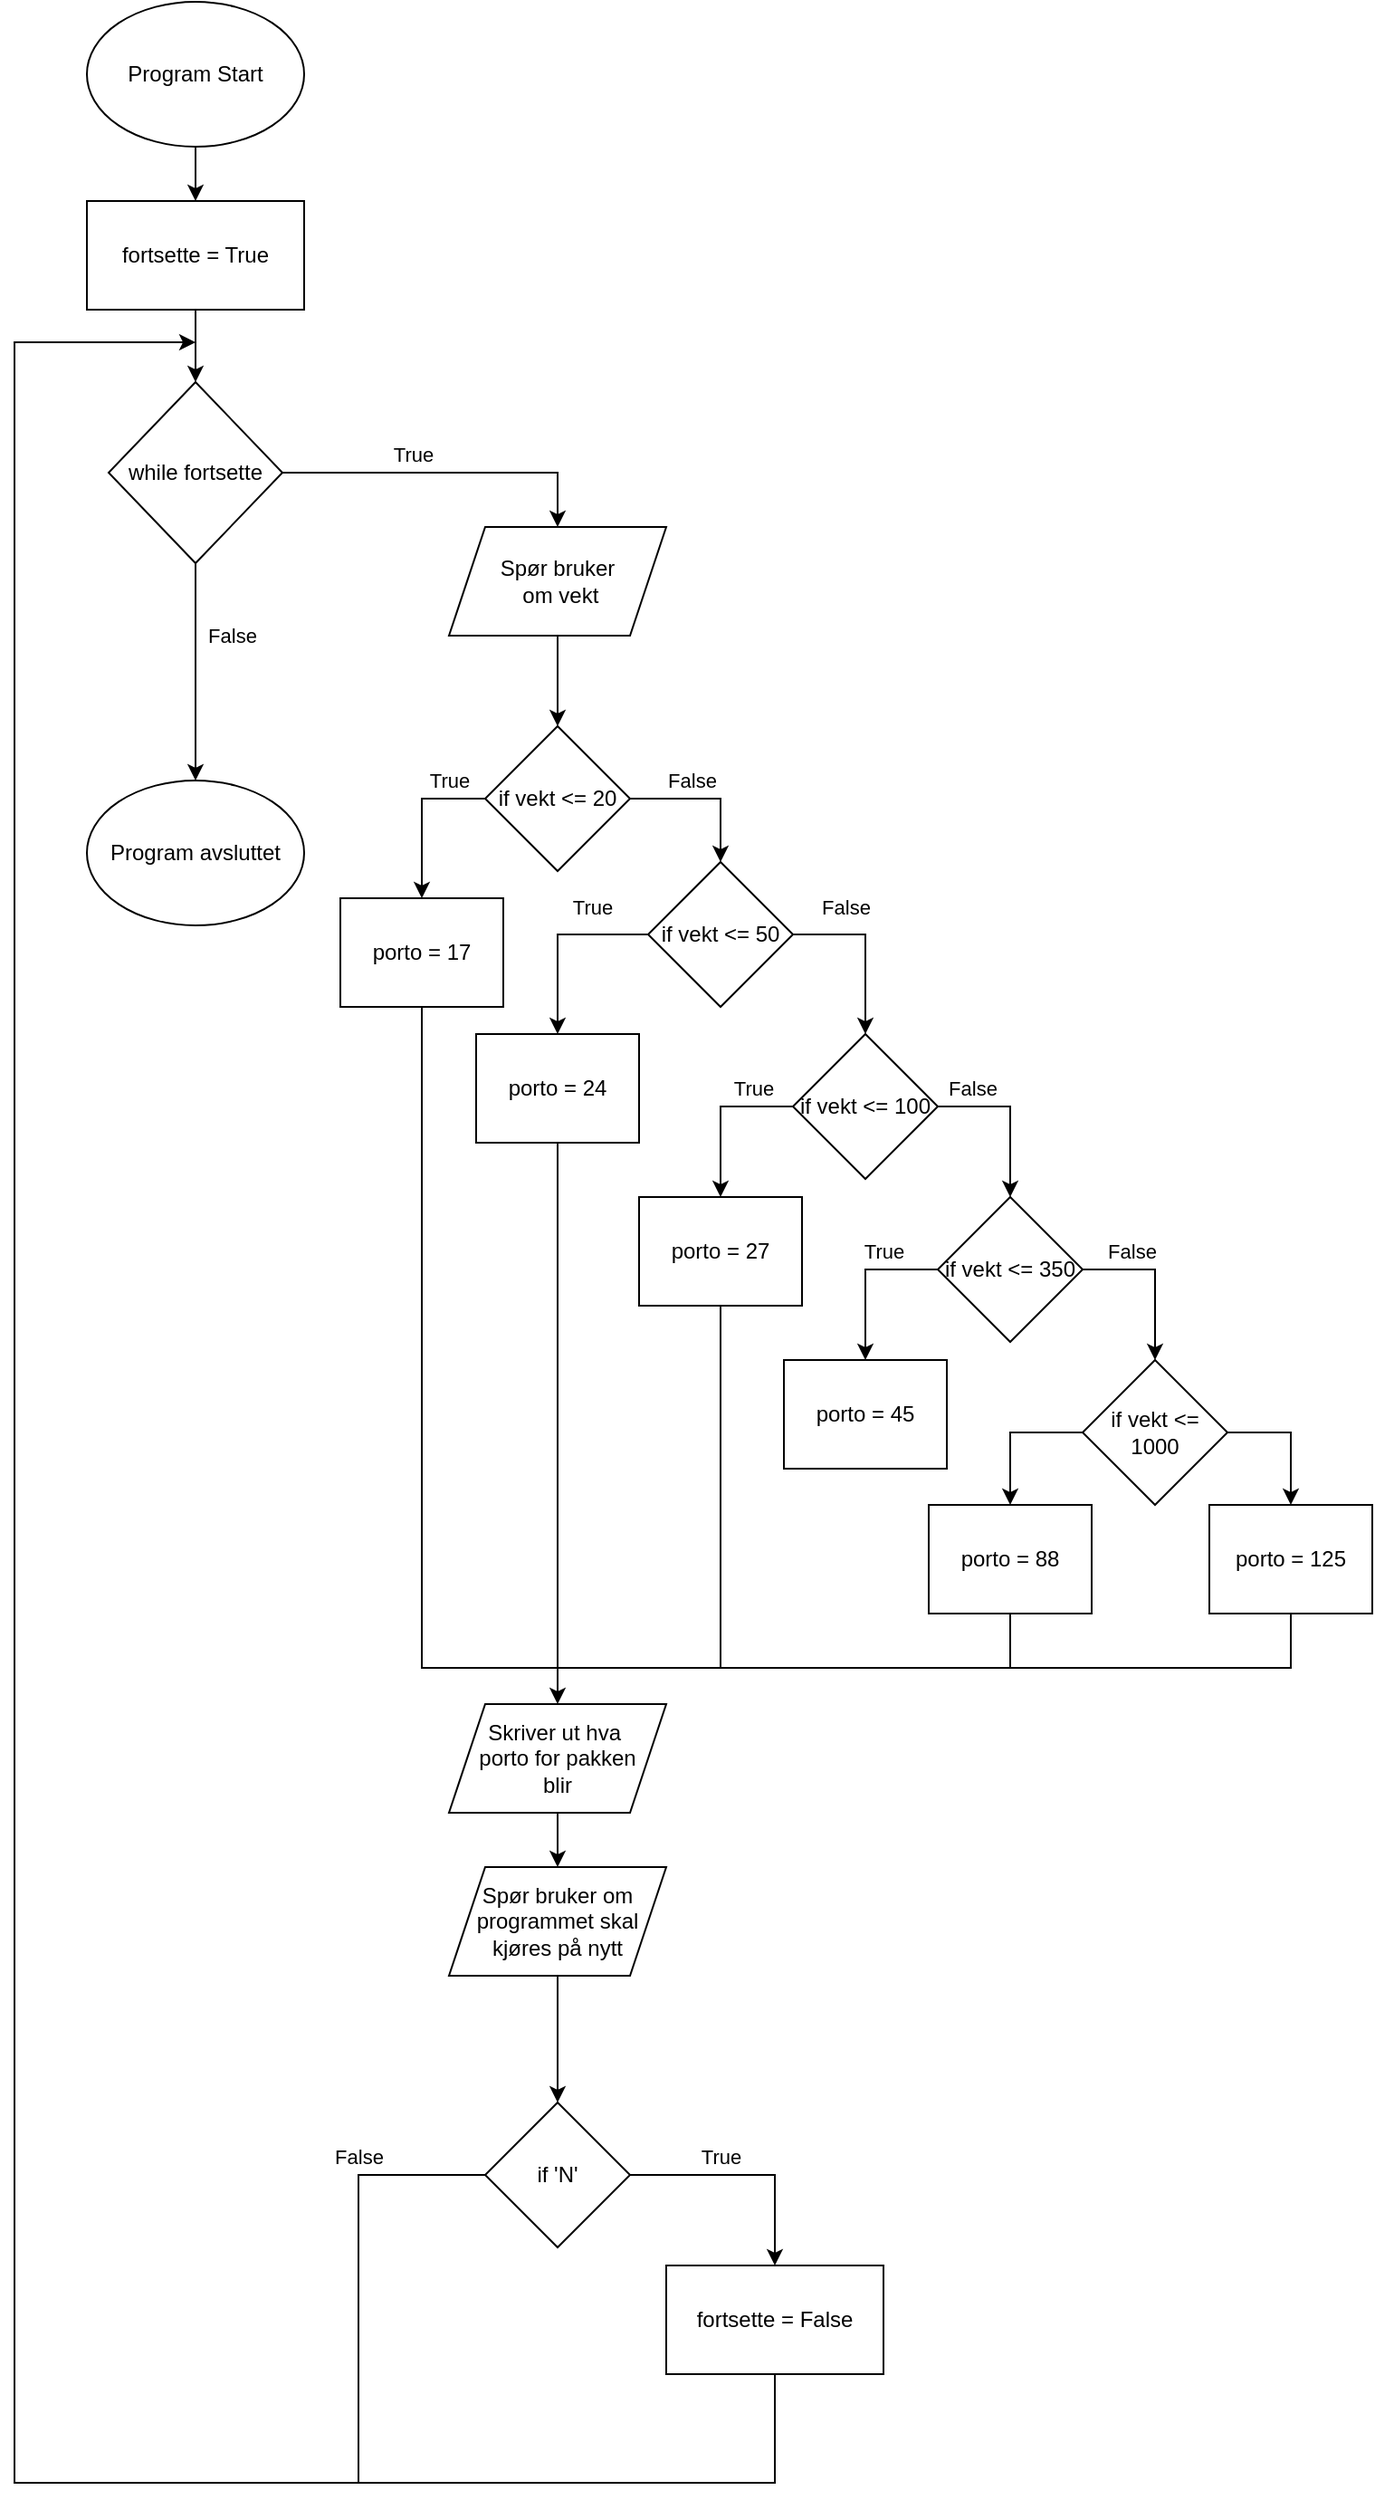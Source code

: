 <mxfile version="13.9.9" type="device"><diagram id="R7RsnnW7Bg_U9jrOiCKI" name="Page-1"><mxGraphModel dx="1186" dy="683" grid="1" gridSize="10" guides="1" tooltips="1" connect="1" arrows="1" fold="1" page="1" pageScale="1" pageWidth="827" pageHeight="1169" math="0" shadow="0"><root><mxCell id="0"/><mxCell id="1" parent="0"/><mxCell id="arCBtHWvZUvwMoKhm44T-7" style="edgeStyle=orthogonalEdgeStyle;rounded=0;orthogonalLoop=1;jettySize=auto;html=1;entryX=0.5;entryY=0;entryDx=0;entryDy=0;" edge="1" parent="1" source="arCBtHWvZUvwMoKhm44T-1" target="arCBtHWvZUvwMoKhm44T-2"><mxGeometry relative="1" as="geometry"/></mxCell><mxCell id="arCBtHWvZUvwMoKhm44T-1" value="Program Start" style="ellipse;whiteSpace=wrap;html=1;" vertex="1" parent="1"><mxGeometry x="80" y="40" width="120" height="80" as="geometry"/></mxCell><mxCell id="arCBtHWvZUvwMoKhm44T-8" style="edgeStyle=orthogonalEdgeStyle;rounded=0;orthogonalLoop=1;jettySize=auto;html=1;entryX=0.5;entryY=0;entryDx=0;entryDy=0;" edge="1" parent="1" source="arCBtHWvZUvwMoKhm44T-2" target="arCBtHWvZUvwMoKhm44T-3"><mxGeometry relative="1" as="geometry"/></mxCell><mxCell id="arCBtHWvZUvwMoKhm44T-2" value="fortsette = True" style="rounded=0;whiteSpace=wrap;html=1;" vertex="1" parent="1"><mxGeometry x="80" y="150" width="120" height="60" as="geometry"/></mxCell><mxCell id="arCBtHWvZUvwMoKhm44T-5" style="edgeStyle=orthogonalEdgeStyle;rounded=0;orthogonalLoop=1;jettySize=auto;html=1;entryX=0.5;entryY=0;entryDx=0;entryDy=0;" edge="1" parent="1" source="arCBtHWvZUvwMoKhm44T-3" target="arCBtHWvZUvwMoKhm44T-4"><mxGeometry relative="1" as="geometry"/></mxCell><mxCell id="arCBtHWvZUvwMoKhm44T-6" value="False" style="edgeLabel;html=1;align=center;verticalAlign=middle;resizable=0;points=[];" vertex="1" connectable="0" parent="arCBtHWvZUvwMoKhm44T-5"><mxGeometry x="-0.183" y="1" relative="1" as="geometry"><mxPoint x="19" y="-9" as="offset"/></mxGeometry></mxCell><mxCell id="arCBtHWvZUvwMoKhm44T-10" style="edgeStyle=orthogonalEdgeStyle;rounded=0;orthogonalLoop=1;jettySize=auto;html=1;entryX=0.5;entryY=0;entryDx=0;entryDy=0;" edge="1" parent="1" source="arCBtHWvZUvwMoKhm44T-3" target="arCBtHWvZUvwMoKhm44T-9"><mxGeometry relative="1" as="geometry"/></mxCell><mxCell id="arCBtHWvZUvwMoKhm44T-59" value="True" style="edgeLabel;html=1;align=center;verticalAlign=middle;resizable=0;points=[];" vertex="1" connectable="0" parent="arCBtHWvZUvwMoKhm44T-10"><mxGeometry x="-0.187" y="4" relative="1" as="geometry"><mxPoint x="-2" y="-6" as="offset"/></mxGeometry></mxCell><mxCell id="arCBtHWvZUvwMoKhm44T-3" value="while fortsette" style="rhombus;whiteSpace=wrap;html=1;" vertex="1" parent="1"><mxGeometry x="92" y="250" width="96" height="100" as="geometry"/></mxCell><mxCell id="arCBtHWvZUvwMoKhm44T-4" value="Program avsluttet" style="ellipse;whiteSpace=wrap;html=1;" vertex="1" parent="1"><mxGeometry x="80" y="470" width="120" height="80" as="geometry"/></mxCell><mxCell id="arCBtHWvZUvwMoKhm44T-12" style="edgeStyle=orthogonalEdgeStyle;rounded=0;orthogonalLoop=1;jettySize=auto;html=1;" edge="1" parent="1" source="arCBtHWvZUvwMoKhm44T-9" target="arCBtHWvZUvwMoKhm44T-11"><mxGeometry relative="1" as="geometry"/></mxCell><mxCell id="arCBtHWvZUvwMoKhm44T-9" value="Spør bruker&lt;br&gt;&amp;nbsp;om vekt" style="shape=parallelogram;perimeter=parallelogramPerimeter;whiteSpace=wrap;html=1;fixedSize=1;" vertex="1" parent="1"><mxGeometry x="280" y="330" width="120" height="60" as="geometry"/></mxCell><mxCell id="arCBtHWvZUvwMoKhm44T-15" style="edgeStyle=orthogonalEdgeStyle;rounded=0;orthogonalLoop=1;jettySize=auto;html=1;entryX=0.5;entryY=0;entryDx=0;entryDy=0;" edge="1" parent="1" source="arCBtHWvZUvwMoKhm44T-11" target="arCBtHWvZUvwMoKhm44T-14"><mxGeometry relative="1" as="geometry"/></mxCell><mxCell id="arCBtHWvZUvwMoKhm44T-18" value="False" style="edgeLabel;html=1;align=center;verticalAlign=middle;resizable=0;points=[];" vertex="1" connectable="0" parent="arCBtHWvZUvwMoKhm44T-15"><mxGeometry x="-0.035" y="2" relative="1" as="geometry"><mxPoint x="-7" y="-8" as="offset"/></mxGeometry></mxCell><mxCell id="arCBtHWvZUvwMoKhm44T-16" style="edgeStyle=orthogonalEdgeStyle;rounded=0;orthogonalLoop=1;jettySize=auto;html=1;entryX=0.5;entryY=0;entryDx=0;entryDy=0;" edge="1" parent="1" source="arCBtHWvZUvwMoKhm44T-11" target="arCBtHWvZUvwMoKhm44T-13"><mxGeometry relative="1" as="geometry"><Array as="points"><mxPoint x="265" y="480"/></Array></mxGeometry></mxCell><mxCell id="arCBtHWvZUvwMoKhm44T-17" value="True" style="edgeLabel;html=1;align=center;verticalAlign=middle;resizable=0;points=[];" vertex="1" connectable="0" parent="arCBtHWvZUvwMoKhm44T-16"><mxGeometry x="-0.467" y="-2" relative="1" as="geometry"><mxPoint x="4" y="-8" as="offset"/></mxGeometry></mxCell><mxCell id="arCBtHWvZUvwMoKhm44T-11" value="if vekt &amp;lt;= 20" style="rhombus;whiteSpace=wrap;html=1;" vertex="1" parent="1"><mxGeometry x="300" y="440" width="80" height="80" as="geometry"/></mxCell><mxCell id="arCBtHWvZUvwMoKhm44T-13" value="porto = 17" style="rounded=0;whiteSpace=wrap;html=1;" vertex="1" parent="1"><mxGeometry x="220" y="535" width="90" height="60" as="geometry"/></mxCell><mxCell id="arCBtHWvZUvwMoKhm44T-22" style="edgeStyle=orthogonalEdgeStyle;rounded=0;orthogonalLoop=1;jettySize=auto;html=1;entryX=0.5;entryY=0;entryDx=0;entryDy=0;" edge="1" parent="1" source="arCBtHWvZUvwMoKhm44T-14" target="arCBtHWvZUvwMoKhm44T-19"><mxGeometry relative="1" as="geometry"/></mxCell><mxCell id="arCBtHWvZUvwMoKhm44T-31" value="True" style="edgeLabel;html=1;align=center;verticalAlign=middle;resizable=0;points=[];" vertex="1" connectable="0" parent="arCBtHWvZUvwMoKhm44T-22"><mxGeometry x="-0.409" y="-4" relative="1" as="geometry"><mxPoint y="-11" as="offset"/></mxGeometry></mxCell><mxCell id="arCBtHWvZUvwMoKhm44T-23" style="edgeStyle=orthogonalEdgeStyle;rounded=0;orthogonalLoop=1;jettySize=auto;html=1;entryX=0.5;entryY=0;entryDx=0;entryDy=0;exitX=1;exitY=0.5;exitDx=0;exitDy=0;" edge="1" parent="1" source="arCBtHWvZUvwMoKhm44T-14" target="arCBtHWvZUvwMoKhm44T-20"><mxGeometry relative="1" as="geometry"/></mxCell><mxCell id="arCBtHWvZUvwMoKhm44T-32" value="False" style="edgeLabel;html=1;align=center;verticalAlign=middle;resizable=0;points=[];" vertex="1" connectable="0" parent="arCBtHWvZUvwMoKhm44T-23"><mxGeometry x="-0.39" y="1" relative="1" as="geometry"><mxPoint y="-14" as="offset"/></mxGeometry></mxCell><mxCell id="arCBtHWvZUvwMoKhm44T-14" value="if vekt &amp;lt;= 50" style="rhombus;whiteSpace=wrap;html=1;" vertex="1" parent="1"><mxGeometry x="390" y="515" width="80" height="80" as="geometry"/></mxCell><mxCell id="arCBtHWvZUvwMoKhm44T-19" value="porto = 24" style="rounded=0;whiteSpace=wrap;html=1;" vertex="1" parent="1"><mxGeometry x="295" y="610" width="90" height="60" as="geometry"/></mxCell><mxCell id="arCBtHWvZUvwMoKhm44T-25" style="edgeStyle=orthogonalEdgeStyle;rounded=0;orthogonalLoop=1;jettySize=auto;html=1;entryX=0.5;entryY=0;entryDx=0;entryDy=0;exitX=0;exitY=0.5;exitDx=0;exitDy=0;" edge="1" parent="1" source="arCBtHWvZUvwMoKhm44T-20" target="arCBtHWvZUvwMoKhm44T-24"><mxGeometry relative="1" as="geometry"/></mxCell><mxCell id="arCBtHWvZUvwMoKhm44T-33" value="True" style="edgeLabel;html=1;align=center;verticalAlign=middle;resizable=0;points=[];" vertex="1" connectable="0" parent="arCBtHWvZUvwMoKhm44T-25"><mxGeometry x="-0.511" y="-1" relative="1" as="geometry"><mxPoint y="-9" as="offset"/></mxGeometry></mxCell><mxCell id="arCBtHWvZUvwMoKhm44T-29" style="edgeStyle=orthogonalEdgeStyle;rounded=0;orthogonalLoop=1;jettySize=auto;html=1;entryX=0.5;entryY=0;entryDx=0;entryDy=0;exitX=1;exitY=0.5;exitDx=0;exitDy=0;" edge="1" parent="1" source="arCBtHWvZUvwMoKhm44T-20" target="arCBtHWvZUvwMoKhm44T-26"><mxGeometry relative="1" as="geometry"/></mxCell><mxCell id="arCBtHWvZUvwMoKhm44T-34" value="False" style="edgeLabel;html=1;align=center;verticalAlign=middle;resizable=0;points=[];" vertex="1" connectable="0" parent="arCBtHWvZUvwMoKhm44T-29"><mxGeometry x="-0.578" relative="1" as="geometry"><mxPoint y="-10" as="offset"/></mxGeometry></mxCell><mxCell id="arCBtHWvZUvwMoKhm44T-20" value="if vekt &amp;lt;= 100" style="rhombus;whiteSpace=wrap;html=1;" vertex="1" parent="1"><mxGeometry x="470" y="610" width="80" height="80" as="geometry"/></mxCell><mxCell id="arCBtHWvZUvwMoKhm44T-24" value="porto = 27" style="rounded=0;whiteSpace=wrap;html=1;" vertex="1" parent="1"><mxGeometry x="385" y="700" width="90" height="60" as="geometry"/></mxCell><mxCell id="arCBtHWvZUvwMoKhm44T-28" style="edgeStyle=orthogonalEdgeStyle;rounded=0;orthogonalLoop=1;jettySize=auto;html=1;entryX=0.5;entryY=0;entryDx=0;entryDy=0;exitX=0;exitY=0.5;exitDx=0;exitDy=0;" edge="1" parent="1" source="arCBtHWvZUvwMoKhm44T-26" target="arCBtHWvZUvwMoKhm44T-27"><mxGeometry relative="1" as="geometry"/></mxCell><mxCell id="arCBtHWvZUvwMoKhm44T-36" value="True" style="edgeLabel;html=1;align=center;verticalAlign=middle;resizable=0;points=[];" vertex="1" connectable="0" parent="arCBtHWvZUvwMoKhm44T-28"><mxGeometry x="-0.422" y="-2" relative="1" as="geometry"><mxPoint x="-4" y="-8" as="offset"/></mxGeometry></mxCell><mxCell id="arCBtHWvZUvwMoKhm44T-35" style="edgeStyle=orthogonalEdgeStyle;rounded=0;orthogonalLoop=1;jettySize=auto;html=1;entryX=0.5;entryY=0;entryDx=0;entryDy=0;exitX=1;exitY=0.5;exitDx=0;exitDy=0;" edge="1" parent="1" source="arCBtHWvZUvwMoKhm44T-26" target="arCBtHWvZUvwMoKhm44T-30"><mxGeometry relative="1" as="geometry"/></mxCell><mxCell id="arCBtHWvZUvwMoKhm44T-37" value="False" style="edgeLabel;html=1;align=center;verticalAlign=middle;resizable=0;points=[];" vertex="1" connectable="0" parent="arCBtHWvZUvwMoKhm44T-35"><mxGeometry x="-0.4" y="1" relative="1" as="geometry"><mxPoint y="-9" as="offset"/></mxGeometry></mxCell><mxCell id="arCBtHWvZUvwMoKhm44T-26" value="if vekt &amp;lt;= 350" style="rhombus;whiteSpace=wrap;html=1;" vertex="1" parent="1"><mxGeometry x="550" y="700" width="80" height="80" as="geometry"/></mxCell><mxCell id="arCBtHWvZUvwMoKhm44T-27" value="porto = 45" style="rounded=0;whiteSpace=wrap;html=1;" vertex="1" parent="1"><mxGeometry x="465" y="790" width="90" height="60" as="geometry"/></mxCell><mxCell id="arCBtHWvZUvwMoKhm44T-40" style="edgeStyle=orthogonalEdgeStyle;rounded=0;orthogonalLoop=1;jettySize=auto;html=1;entryX=0.5;entryY=0;entryDx=0;entryDy=0;exitX=0;exitY=0.5;exitDx=0;exitDy=0;" edge="1" parent="1" source="arCBtHWvZUvwMoKhm44T-30" target="arCBtHWvZUvwMoKhm44T-38"><mxGeometry relative="1" as="geometry"/></mxCell><mxCell id="arCBtHWvZUvwMoKhm44T-41" style="edgeStyle=orthogonalEdgeStyle;rounded=0;orthogonalLoop=1;jettySize=auto;html=1;entryX=0.5;entryY=0;entryDx=0;entryDy=0;exitX=1;exitY=0.5;exitDx=0;exitDy=0;" edge="1" parent="1" source="arCBtHWvZUvwMoKhm44T-30" target="arCBtHWvZUvwMoKhm44T-39"><mxGeometry relative="1" as="geometry"/></mxCell><mxCell id="arCBtHWvZUvwMoKhm44T-30" value="if vekt &amp;lt;= 1000" style="rhombus;whiteSpace=wrap;html=1;" vertex="1" parent="1"><mxGeometry x="630" y="790" width="80" height="80" as="geometry"/></mxCell><mxCell id="arCBtHWvZUvwMoKhm44T-38" value="porto = 88" style="rounded=0;whiteSpace=wrap;html=1;" vertex="1" parent="1"><mxGeometry x="545" y="870" width="90" height="60" as="geometry"/></mxCell><mxCell id="arCBtHWvZUvwMoKhm44T-45" style="edgeStyle=orthogonalEdgeStyle;rounded=0;orthogonalLoop=1;jettySize=auto;html=1;entryX=0.5;entryY=0;entryDx=0;entryDy=0;" edge="1" parent="1" source="arCBtHWvZUvwMoKhm44T-39" target="arCBtHWvZUvwMoKhm44T-42"><mxGeometry relative="1" as="geometry"><Array as="points"><mxPoint x="745" y="960"/><mxPoint x="340" y="960"/></Array></mxGeometry></mxCell><mxCell id="arCBtHWvZUvwMoKhm44T-39" value="porto = 125" style="rounded=0;whiteSpace=wrap;html=1;" vertex="1" parent="1"><mxGeometry x="700" y="870" width="90" height="60" as="geometry"/></mxCell><mxCell id="arCBtHWvZUvwMoKhm44T-44" style="edgeStyle=orthogonalEdgeStyle;rounded=0;orthogonalLoop=1;jettySize=auto;html=1;entryX=0.5;entryY=0;entryDx=0;entryDy=0;" edge="1" parent="1" source="arCBtHWvZUvwMoKhm44T-42" target="arCBtHWvZUvwMoKhm44T-43"><mxGeometry relative="1" as="geometry"/></mxCell><mxCell id="arCBtHWvZUvwMoKhm44T-42" value="Skriver ut hva&amp;nbsp;&lt;br&gt;porto for pakken&lt;br&gt;blir" style="shape=parallelogram;perimeter=parallelogramPerimeter;whiteSpace=wrap;html=1;fixedSize=1;" vertex="1" parent="1"><mxGeometry x="280" y="980" width="120" height="60" as="geometry"/></mxCell><mxCell id="arCBtHWvZUvwMoKhm44T-53" style="edgeStyle=orthogonalEdgeStyle;rounded=0;orthogonalLoop=1;jettySize=auto;html=1;entryX=0.5;entryY=0;entryDx=0;entryDy=0;" edge="1" parent="1" source="arCBtHWvZUvwMoKhm44T-43" target="arCBtHWvZUvwMoKhm44T-51"><mxGeometry relative="1" as="geometry"/></mxCell><mxCell id="arCBtHWvZUvwMoKhm44T-43" value="Spør bruker om&lt;br&gt;programmet skal&lt;br&gt;kjøres på nytt" style="shape=parallelogram;perimeter=parallelogramPerimeter;whiteSpace=wrap;html=1;fixedSize=1;" vertex="1" parent="1"><mxGeometry x="280" y="1070" width="120" height="60" as="geometry"/></mxCell><mxCell id="arCBtHWvZUvwMoKhm44T-46" value="" style="endArrow=none;html=1;entryX=0.5;entryY=1;entryDx=0;entryDy=0;rounded=0;" edge="1" parent="1" target="arCBtHWvZUvwMoKhm44T-13"><mxGeometry width="50" height="50" relative="1" as="geometry"><mxPoint x="340" y="960" as="sourcePoint"/><mxPoint x="310" y="800" as="targetPoint"/><Array as="points"><mxPoint x="265" y="960"/></Array></mxGeometry></mxCell><mxCell id="arCBtHWvZUvwMoKhm44T-47" value="" style="endArrow=none;html=1;entryX=0.5;entryY=1;entryDx=0;entryDy=0;" edge="1" parent="1" target="arCBtHWvZUvwMoKhm44T-19"><mxGeometry width="50" height="50" relative="1" as="geometry"><mxPoint x="340" y="960" as="sourcePoint"/><mxPoint x="450" y="830" as="targetPoint"/></mxGeometry></mxCell><mxCell id="arCBtHWvZUvwMoKhm44T-48" value="" style="endArrow=none;html=1;entryX=0.5;entryY=1;entryDx=0;entryDy=0;" edge="1" parent="1" target="arCBtHWvZUvwMoKhm44T-24"><mxGeometry width="50" height="50" relative="1" as="geometry"><mxPoint x="430" y="960" as="sourcePoint"/><mxPoint x="500" y="860" as="targetPoint"/></mxGeometry></mxCell><mxCell id="arCBtHWvZUvwMoKhm44T-49" value="" style="endArrow=none;html=1;entryX=0.5;entryY=1;entryDx=0;entryDy=0;" edge="1" parent="1" target="arCBtHWvZUvwMoKhm44T-38"><mxGeometry width="50" height="50" relative="1" as="geometry"><mxPoint x="590" y="960" as="sourcePoint"/><mxPoint x="720" y="1010" as="targetPoint"/></mxGeometry></mxCell><mxCell id="arCBtHWvZUvwMoKhm44T-54" style="edgeStyle=orthogonalEdgeStyle;rounded=0;orthogonalLoop=1;jettySize=auto;html=1;entryX=0.5;entryY=0;entryDx=0;entryDy=0;" edge="1" parent="1" source="arCBtHWvZUvwMoKhm44T-51" target="arCBtHWvZUvwMoKhm44T-52"><mxGeometry relative="1" as="geometry"/></mxCell><mxCell id="arCBtHWvZUvwMoKhm44T-57" value="True" style="edgeLabel;html=1;align=center;verticalAlign=middle;resizable=0;points=[];" vertex="1" connectable="0" parent="arCBtHWvZUvwMoKhm44T-54"><mxGeometry x="-0.262" y="1" relative="1" as="geometry"><mxPoint x="2" y="-9" as="offset"/></mxGeometry></mxCell><mxCell id="arCBtHWvZUvwMoKhm44T-55" style="edgeStyle=orthogonalEdgeStyle;rounded=0;orthogonalLoop=1;jettySize=auto;html=1;exitX=0;exitY=0.5;exitDx=0;exitDy=0;" edge="1" parent="1" source="arCBtHWvZUvwMoKhm44T-51"><mxGeometry relative="1" as="geometry"><mxPoint x="140" y="228" as="targetPoint"/><Array as="points"><mxPoint x="230" y="1240"/><mxPoint x="230" y="1410"/><mxPoint x="40" y="1410"/><mxPoint x="40" y="228"/></Array></mxGeometry></mxCell><mxCell id="arCBtHWvZUvwMoKhm44T-58" value="False" style="edgeLabel;html=1;align=center;verticalAlign=middle;resizable=0;points=[];" vertex="1" connectable="0" parent="arCBtHWvZUvwMoKhm44T-55"><mxGeometry x="-0.94" y="-1" relative="1" as="geometry"><mxPoint x="-19" y="-9" as="offset"/></mxGeometry></mxCell><mxCell id="arCBtHWvZUvwMoKhm44T-51" value="if 'N'" style="rhombus;whiteSpace=wrap;html=1;" vertex="1" parent="1"><mxGeometry x="300" y="1200" width="80" height="80" as="geometry"/></mxCell><mxCell id="arCBtHWvZUvwMoKhm44T-52" value="fortsette = False" style="rounded=0;whiteSpace=wrap;html=1;" vertex="1" parent="1"><mxGeometry x="400" y="1290" width="120" height="60" as="geometry"/></mxCell><mxCell id="arCBtHWvZUvwMoKhm44T-56" value="" style="endArrow=none;html=1;entryX=0.5;entryY=1;entryDx=0;entryDy=0;rounded=0;" edge="1" parent="1" target="arCBtHWvZUvwMoKhm44T-52"><mxGeometry width="50" height="50" relative="1" as="geometry"><mxPoint x="230" y="1410" as="sourcePoint"/><mxPoint x="510" y="1530" as="targetPoint"/><Array as="points"><mxPoint x="460" y="1410"/></Array></mxGeometry></mxCell></root></mxGraphModel></diagram></mxfile>